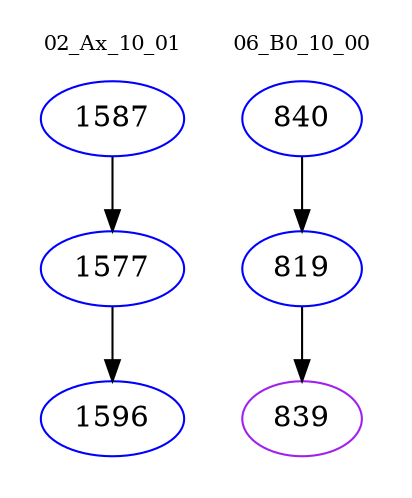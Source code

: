digraph{
subgraph cluster_0 {
color = white
label = "02_Ax_10_01";
fontsize=10;
T0_1587 [label="1587", color="blue"]
T0_1587 -> T0_1577 [color="black"]
T0_1577 [label="1577", color="blue"]
T0_1577 -> T0_1596 [color="black"]
T0_1596 [label="1596", color="blue"]
}
subgraph cluster_1 {
color = white
label = "06_B0_10_00";
fontsize=10;
T1_840 [label="840", color="blue"]
T1_840 -> T1_819 [color="black"]
T1_819 [label="819", color="blue"]
T1_819 -> T1_839 [color="black"]
T1_839 [label="839", color="purple"]
}
}
